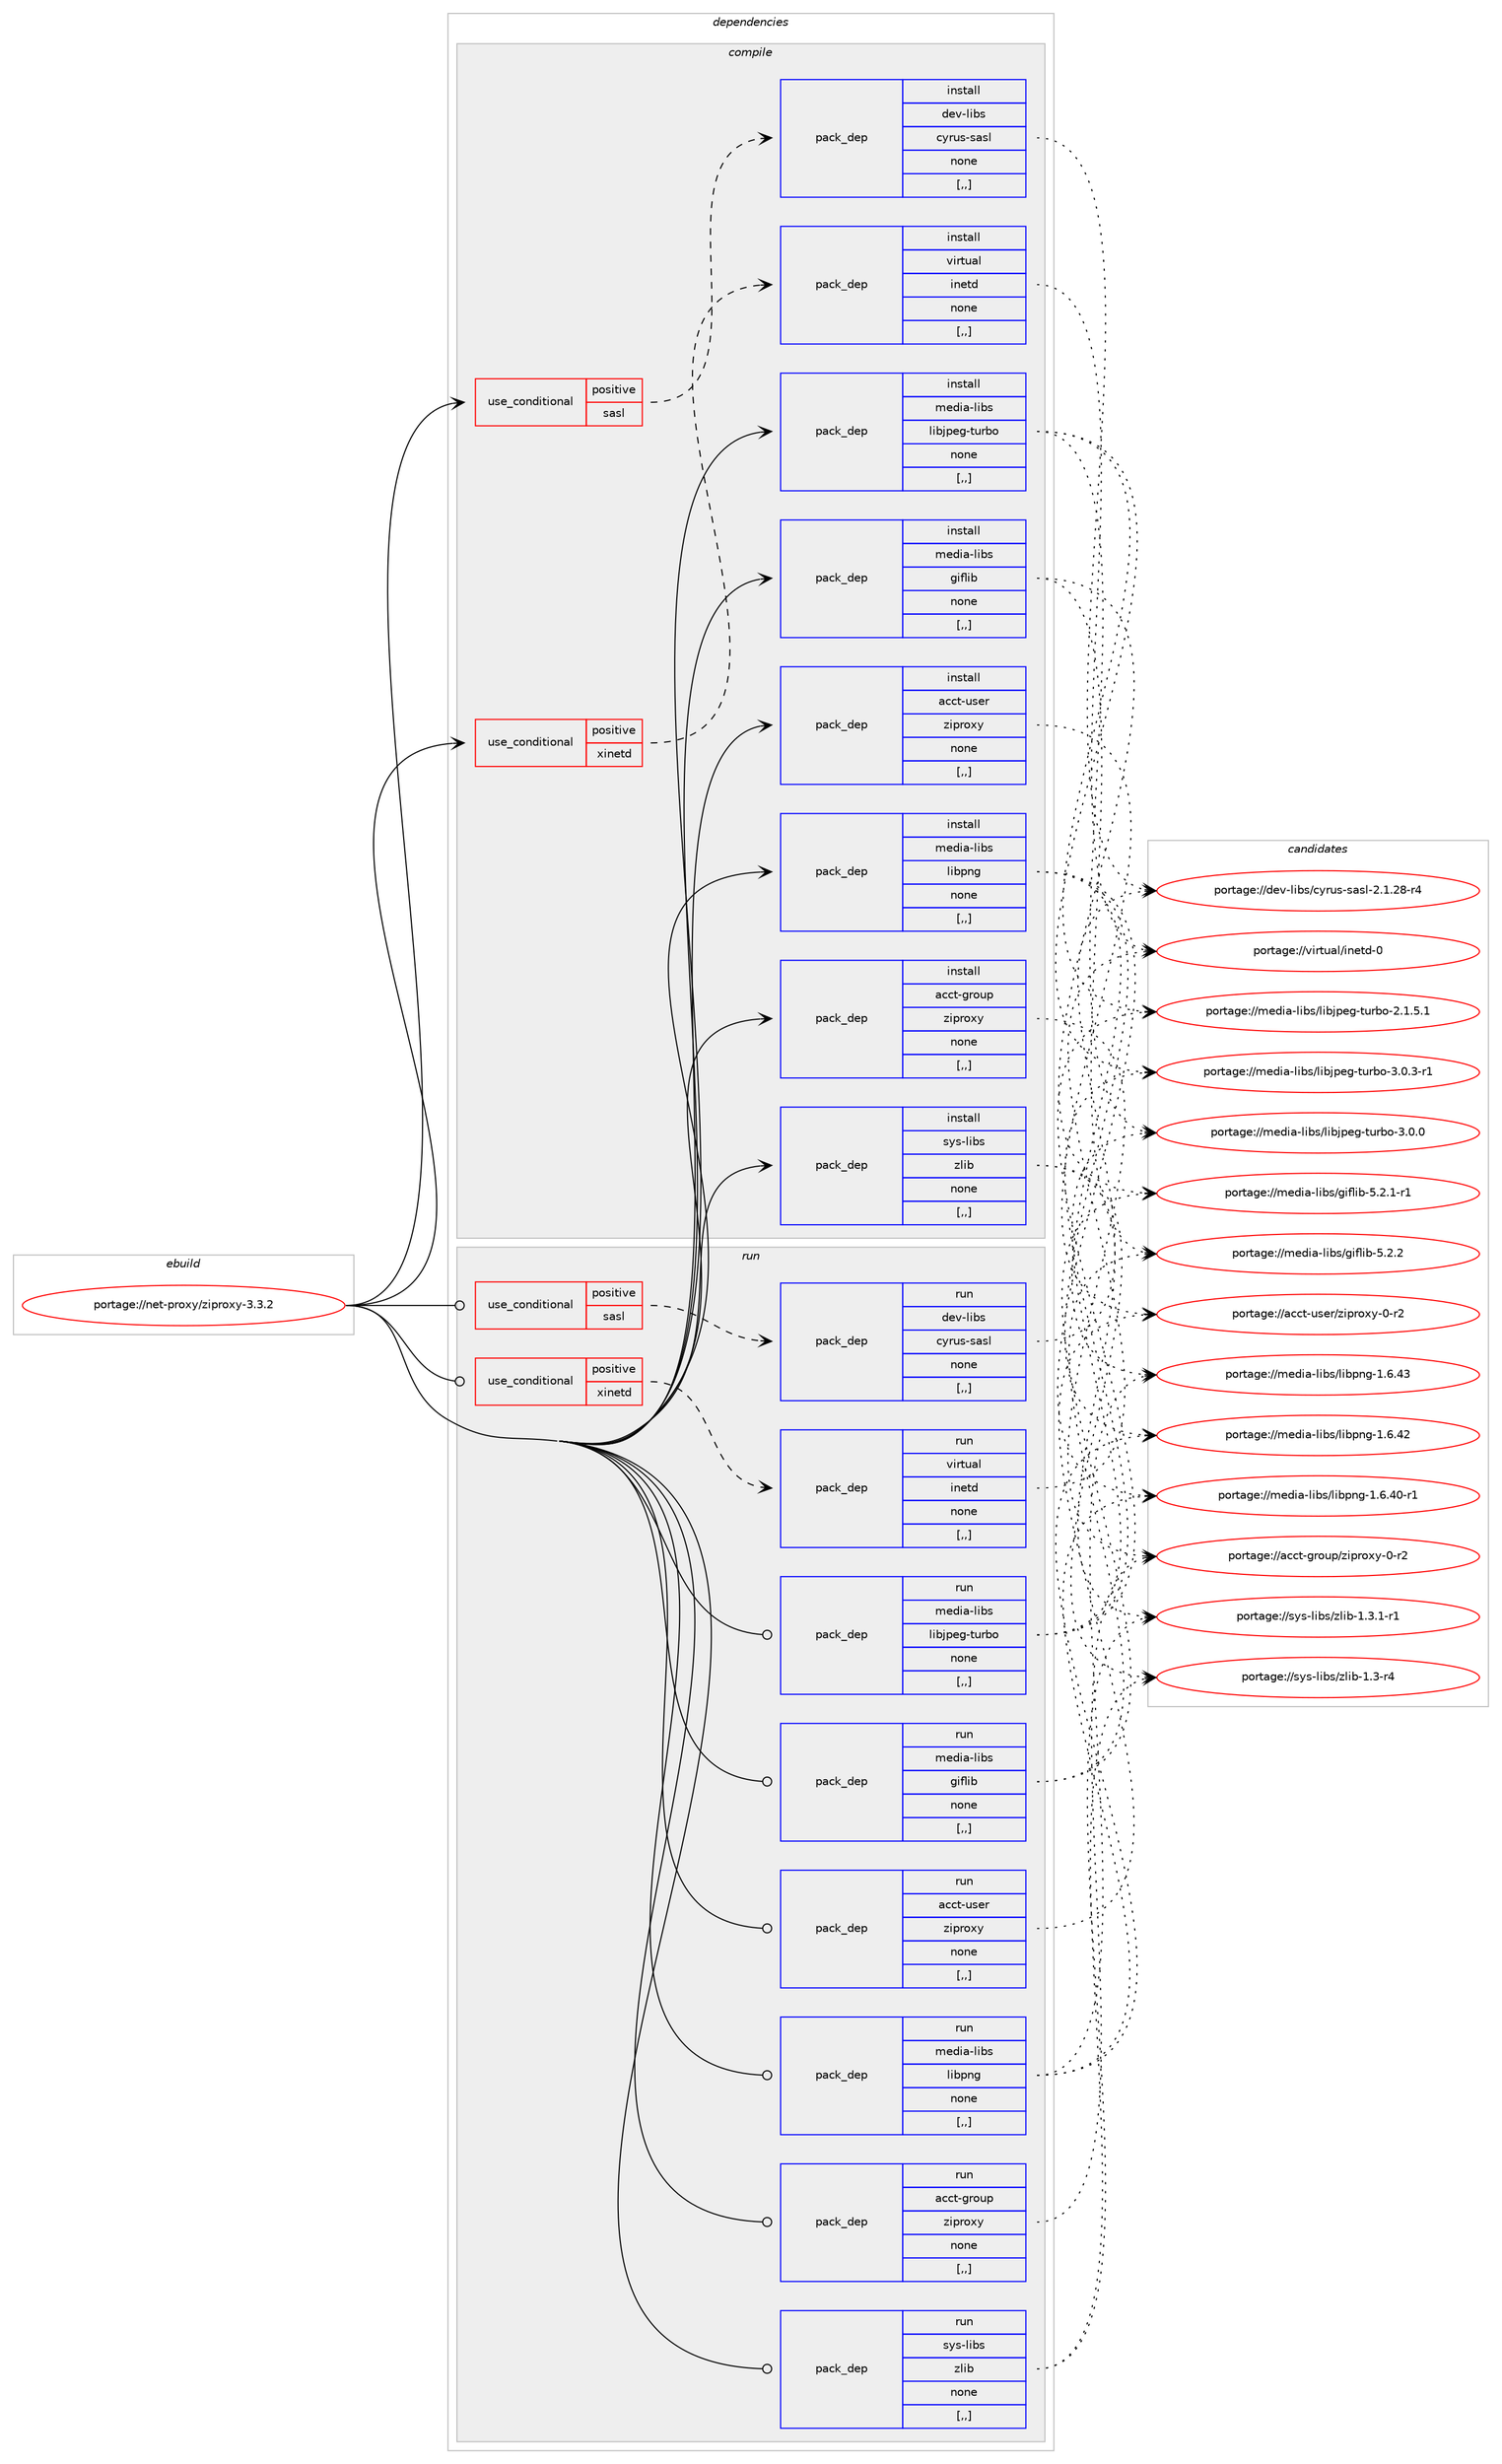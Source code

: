 digraph prolog {

# *************
# Graph options
# *************

newrank=true;
concentrate=true;
compound=true;
graph [rankdir=LR,fontname=Helvetica,fontsize=10,ranksep=1.5];#, ranksep=2.5, nodesep=0.2];
edge  [arrowhead=vee];
node  [fontname=Helvetica,fontsize=10];

# **********
# The ebuild
# **********

subgraph cluster_leftcol {
color=gray;
label=<<i>ebuild</i>>;
id [label="portage://net-proxy/ziproxy-3.3.2", color=red, width=4, href="../net-proxy/ziproxy-3.3.2.svg"];
}

# ****************
# The dependencies
# ****************

subgraph cluster_midcol {
color=gray;
label=<<i>dependencies</i>>;
subgraph cluster_compile {
fillcolor="#eeeeee";
style=filled;
label=<<i>compile</i>>;
subgraph cond101794 {
dependency384978 [label=<<TABLE BORDER="0" CELLBORDER="1" CELLSPACING="0" CELLPADDING="4"><TR><TD ROWSPAN="3" CELLPADDING="10">use_conditional</TD></TR><TR><TD>positive</TD></TR><TR><TD>sasl</TD></TR></TABLE>>, shape=none, color=red];
subgraph pack280423 {
dependency384979 [label=<<TABLE BORDER="0" CELLBORDER="1" CELLSPACING="0" CELLPADDING="4" WIDTH="220"><TR><TD ROWSPAN="6" CELLPADDING="30">pack_dep</TD></TR><TR><TD WIDTH="110">install</TD></TR><TR><TD>dev-libs</TD></TR><TR><TD>cyrus-sasl</TD></TR><TR><TD>none</TD></TR><TR><TD>[,,]</TD></TR></TABLE>>, shape=none, color=blue];
}
dependency384978:e -> dependency384979:w [weight=20,style="dashed",arrowhead="vee"];
}
id:e -> dependency384978:w [weight=20,style="solid",arrowhead="vee"];
subgraph cond101795 {
dependency384980 [label=<<TABLE BORDER="0" CELLBORDER="1" CELLSPACING="0" CELLPADDING="4"><TR><TD ROWSPAN="3" CELLPADDING="10">use_conditional</TD></TR><TR><TD>positive</TD></TR><TR><TD>xinetd</TD></TR></TABLE>>, shape=none, color=red];
subgraph pack280424 {
dependency384981 [label=<<TABLE BORDER="0" CELLBORDER="1" CELLSPACING="0" CELLPADDING="4" WIDTH="220"><TR><TD ROWSPAN="6" CELLPADDING="30">pack_dep</TD></TR><TR><TD WIDTH="110">install</TD></TR><TR><TD>virtual</TD></TR><TR><TD>inetd</TD></TR><TR><TD>none</TD></TR><TR><TD>[,,]</TD></TR></TABLE>>, shape=none, color=blue];
}
dependency384980:e -> dependency384981:w [weight=20,style="dashed",arrowhead="vee"];
}
id:e -> dependency384980:w [weight=20,style="solid",arrowhead="vee"];
subgraph pack280425 {
dependency384982 [label=<<TABLE BORDER="0" CELLBORDER="1" CELLSPACING="0" CELLPADDING="4" WIDTH="220"><TR><TD ROWSPAN="6" CELLPADDING="30">pack_dep</TD></TR><TR><TD WIDTH="110">install</TD></TR><TR><TD>acct-group</TD></TR><TR><TD>ziproxy</TD></TR><TR><TD>none</TD></TR><TR><TD>[,,]</TD></TR></TABLE>>, shape=none, color=blue];
}
id:e -> dependency384982:w [weight=20,style="solid",arrowhead="vee"];
subgraph pack280426 {
dependency384983 [label=<<TABLE BORDER="0" CELLBORDER="1" CELLSPACING="0" CELLPADDING="4" WIDTH="220"><TR><TD ROWSPAN="6" CELLPADDING="30">pack_dep</TD></TR><TR><TD WIDTH="110">install</TD></TR><TR><TD>acct-user</TD></TR><TR><TD>ziproxy</TD></TR><TR><TD>none</TD></TR><TR><TD>[,,]</TD></TR></TABLE>>, shape=none, color=blue];
}
id:e -> dependency384983:w [weight=20,style="solid",arrowhead="vee"];
subgraph pack280427 {
dependency384984 [label=<<TABLE BORDER="0" CELLBORDER="1" CELLSPACING="0" CELLPADDING="4" WIDTH="220"><TR><TD ROWSPAN="6" CELLPADDING="30">pack_dep</TD></TR><TR><TD WIDTH="110">install</TD></TR><TR><TD>media-libs</TD></TR><TR><TD>giflib</TD></TR><TR><TD>none</TD></TR><TR><TD>[,,]</TD></TR></TABLE>>, shape=none, color=blue];
}
id:e -> dependency384984:w [weight=20,style="solid",arrowhead="vee"];
subgraph pack280428 {
dependency384985 [label=<<TABLE BORDER="0" CELLBORDER="1" CELLSPACING="0" CELLPADDING="4" WIDTH="220"><TR><TD ROWSPAN="6" CELLPADDING="30">pack_dep</TD></TR><TR><TD WIDTH="110">install</TD></TR><TR><TD>media-libs</TD></TR><TR><TD>libjpeg-turbo</TD></TR><TR><TD>none</TD></TR><TR><TD>[,,]</TD></TR></TABLE>>, shape=none, color=blue];
}
id:e -> dependency384985:w [weight=20,style="solid",arrowhead="vee"];
subgraph pack280429 {
dependency384986 [label=<<TABLE BORDER="0" CELLBORDER="1" CELLSPACING="0" CELLPADDING="4" WIDTH="220"><TR><TD ROWSPAN="6" CELLPADDING="30">pack_dep</TD></TR><TR><TD WIDTH="110">install</TD></TR><TR><TD>media-libs</TD></TR><TR><TD>libpng</TD></TR><TR><TD>none</TD></TR><TR><TD>[,,]</TD></TR></TABLE>>, shape=none, color=blue];
}
id:e -> dependency384986:w [weight=20,style="solid",arrowhead="vee"];
subgraph pack280430 {
dependency384987 [label=<<TABLE BORDER="0" CELLBORDER="1" CELLSPACING="0" CELLPADDING="4" WIDTH="220"><TR><TD ROWSPAN="6" CELLPADDING="30">pack_dep</TD></TR><TR><TD WIDTH="110">install</TD></TR><TR><TD>sys-libs</TD></TR><TR><TD>zlib</TD></TR><TR><TD>none</TD></TR><TR><TD>[,,]</TD></TR></TABLE>>, shape=none, color=blue];
}
id:e -> dependency384987:w [weight=20,style="solid",arrowhead="vee"];
}
subgraph cluster_compileandrun {
fillcolor="#eeeeee";
style=filled;
label=<<i>compile and run</i>>;
}
subgraph cluster_run {
fillcolor="#eeeeee";
style=filled;
label=<<i>run</i>>;
subgraph cond101796 {
dependency384988 [label=<<TABLE BORDER="0" CELLBORDER="1" CELLSPACING="0" CELLPADDING="4"><TR><TD ROWSPAN="3" CELLPADDING="10">use_conditional</TD></TR><TR><TD>positive</TD></TR><TR><TD>sasl</TD></TR></TABLE>>, shape=none, color=red];
subgraph pack280431 {
dependency384989 [label=<<TABLE BORDER="0" CELLBORDER="1" CELLSPACING="0" CELLPADDING="4" WIDTH="220"><TR><TD ROWSPAN="6" CELLPADDING="30">pack_dep</TD></TR><TR><TD WIDTH="110">run</TD></TR><TR><TD>dev-libs</TD></TR><TR><TD>cyrus-sasl</TD></TR><TR><TD>none</TD></TR><TR><TD>[,,]</TD></TR></TABLE>>, shape=none, color=blue];
}
dependency384988:e -> dependency384989:w [weight=20,style="dashed",arrowhead="vee"];
}
id:e -> dependency384988:w [weight=20,style="solid",arrowhead="odot"];
subgraph cond101797 {
dependency384990 [label=<<TABLE BORDER="0" CELLBORDER="1" CELLSPACING="0" CELLPADDING="4"><TR><TD ROWSPAN="3" CELLPADDING="10">use_conditional</TD></TR><TR><TD>positive</TD></TR><TR><TD>xinetd</TD></TR></TABLE>>, shape=none, color=red];
subgraph pack280432 {
dependency384991 [label=<<TABLE BORDER="0" CELLBORDER="1" CELLSPACING="0" CELLPADDING="4" WIDTH="220"><TR><TD ROWSPAN="6" CELLPADDING="30">pack_dep</TD></TR><TR><TD WIDTH="110">run</TD></TR><TR><TD>virtual</TD></TR><TR><TD>inetd</TD></TR><TR><TD>none</TD></TR><TR><TD>[,,]</TD></TR></TABLE>>, shape=none, color=blue];
}
dependency384990:e -> dependency384991:w [weight=20,style="dashed",arrowhead="vee"];
}
id:e -> dependency384990:w [weight=20,style="solid",arrowhead="odot"];
subgraph pack280433 {
dependency384992 [label=<<TABLE BORDER="0" CELLBORDER="1" CELLSPACING="0" CELLPADDING="4" WIDTH="220"><TR><TD ROWSPAN="6" CELLPADDING="30">pack_dep</TD></TR><TR><TD WIDTH="110">run</TD></TR><TR><TD>acct-group</TD></TR><TR><TD>ziproxy</TD></TR><TR><TD>none</TD></TR><TR><TD>[,,]</TD></TR></TABLE>>, shape=none, color=blue];
}
id:e -> dependency384992:w [weight=20,style="solid",arrowhead="odot"];
subgraph pack280434 {
dependency384993 [label=<<TABLE BORDER="0" CELLBORDER="1" CELLSPACING="0" CELLPADDING="4" WIDTH="220"><TR><TD ROWSPAN="6" CELLPADDING="30">pack_dep</TD></TR><TR><TD WIDTH="110">run</TD></TR><TR><TD>acct-user</TD></TR><TR><TD>ziproxy</TD></TR><TR><TD>none</TD></TR><TR><TD>[,,]</TD></TR></TABLE>>, shape=none, color=blue];
}
id:e -> dependency384993:w [weight=20,style="solid",arrowhead="odot"];
subgraph pack280435 {
dependency384994 [label=<<TABLE BORDER="0" CELLBORDER="1" CELLSPACING="0" CELLPADDING="4" WIDTH="220"><TR><TD ROWSPAN="6" CELLPADDING="30">pack_dep</TD></TR><TR><TD WIDTH="110">run</TD></TR><TR><TD>media-libs</TD></TR><TR><TD>giflib</TD></TR><TR><TD>none</TD></TR><TR><TD>[,,]</TD></TR></TABLE>>, shape=none, color=blue];
}
id:e -> dependency384994:w [weight=20,style="solid",arrowhead="odot"];
subgraph pack280436 {
dependency384995 [label=<<TABLE BORDER="0" CELLBORDER="1" CELLSPACING="0" CELLPADDING="4" WIDTH="220"><TR><TD ROWSPAN="6" CELLPADDING="30">pack_dep</TD></TR><TR><TD WIDTH="110">run</TD></TR><TR><TD>media-libs</TD></TR><TR><TD>libjpeg-turbo</TD></TR><TR><TD>none</TD></TR><TR><TD>[,,]</TD></TR></TABLE>>, shape=none, color=blue];
}
id:e -> dependency384995:w [weight=20,style="solid",arrowhead="odot"];
subgraph pack280437 {
dependency384996 [label=<<TABLE BORDER="0" CELLBORDER="1" CELLSPACING="0" CELLPADDING="4" WIDTH="220"><TR><TD ROWSPAN="6" CELLPADDING="30">pack_dep</TD></TR><TR><TD WIDTH="110">run</TD></TR><TR><TD>media-libs</TD></TR><TR><TD>libpng</TD></TR><TR><TD>none</TD></TR><TR><TD>[,,]</TD></TR></TABLE>>, shape=none, color=blue];
}
id:e -> dependency384996:w [weight=20,style="solid",arrowhead="odot"];
subgraph pack280438 {
dependency384997 [label=<<TABLE BORDER="0" CELLBORDER="1" CELLSPACING="0" CELLPADDING="4" WIDTH="220"><TR><TD ROWSPAN="6" CELLPADDING="30">pack_dep</TD></TR><TR><TD WIDTH="110">run</TD></TR><TR><TD>sys-libs</TD></TR><TR><TD>zlib</TD></TR><TR><TD>none</TD></TR><TR><TD>[,,]</TD></TR></TABLE>>, shape=none, color=blue];
}
id:e -> dependency384997:w [weight=20,style="solid",arrowhead="odot"];
}
}

# **************
# The candidates
# **************

subgraph cluster_choices {
rank=same;
color=gray;
label=<<i>candidates</i>>;

subgraph choice280423 {
color=black;
nodesep=1;
choice100101118451081059811547991211141171154511597115108455046494650564511452 [label="portage://dev-libs/cyrus-sasl-2.1.28-r4", color=red, width=4,href="../dev-libs/cyrus-sasl-2.1.28-r4.svg"];
dependency384979:e -> choice100101118451081059811547991211141171154511597115108455046494650564511452:w [style=dotted,weight="100"];
}
subgraph choice280424 {
color=black;
nodesep=1;
choice11810511411611797108471051101011161004548 [label="portage://virtual/inetd-0", color=red, width=4,href="../virtual/inetd-0.svg"];
dependency384981:e -> choice11810511411611797108471051101011161004548:w [style=dotted,weight="100"];
}
subgraph choice280425 {
color=black;
nodesep=1;
choice979999116451031141111171124712210511211411112012145484511450 [label="portage://acct-group/ziproxy-0-r2", color=red, width=4,href="../acct-group/ziproxy-0-r2.svg"];
dependency384982:e -> choice979999116451031141111171124712210511211411112012145484511450:w [style=dotted,weight="100"];
}
subgraph choice280426 {
color=black;
nodesep=1;
choice979999116451171151011144712210511211411112012145484511450 [label="portage://acct-user/ziproxy-0-r2", color=red, width=4,href="../acct-user/ziproxy-0-r2.svg"];
dependency384983:e -> choice979999116451171151011144712210511211411112012145484511450:w [style=dotted,weight="100"];
}
subgraph choice280427 {
color=black;
nodesep=1;
choice1091011001059745108105981154710310510210810598455346504650 [label="portage://media-libs/giflib-5.2.2", color=red, width=4,href="../media-libs/giflib-5.2.2.svg"];
choice10910110010597451081059811547103105102108105984553465046494511449 [label="portage://media-libs/giflib-5.2.1-r1", color=red, width=4,href="../media-libs/giflib-5.2.1-r1.svg"];
dependency384984:e -> choice1091011001059745108105981154710310510210810598455346504650:w [style=dotted,weight="100"];
dependency384984:e -> choice10910110010597451081059811547103105102108105984553465046494511449:w [style=dotted,weight="100"];
}
subgraph choice280428 {
color=black;
nodesep=1;
choice109101100105974510810598115471081059810611210110345116117114981114551464846514511449 [label="portage://media-libs/libjpeg-turbo-3.0.3-r1", color=red, width=4,href="../media-libs/libjpeg-turbo-3.0.3-r1.svg"];
choice10910110010597451081059811547108105981061121011034511611711498111455146484648 [label="portage://media-libs/libjpeg-turbo-3.0.0", color=red, width=4,href="../media-libs/libjpeg-turbo-3.0.0.svg"];
choice109101100105974510810598115471081059810611210110345116117114981114550464946534649 [label="portage://media-libs/libjpeg-turbo-2.1.5.1", color=red, width=4,href="../media-libs/libjpeg-turbo-2.1.5.1.svg"];
dependency384985:e -> choice109101100105974510810598115471081059810611210110345116117114981114551464846514511449:w [style=dotted,weight="100"];
dependency384985:e -> choice10910110010597451081059811547108105981061121011034511611711498111455146484648:w [style=dotted,weight="100"];
dependency384985:e -> choice109101100105974510810598115471081059810611210110345116117114981114550464946534649:w [style=dotted,weight="100"];
}
subgraph choice280429 {
color=black;
nodesep=1;
choice109101100105974510810598115471081059811211010345494654465251 [label="portage://media-libs/libpng-1.6.43", color=red, width=4,href="../media-libs/libpng-1.6.43.svg"];
choice109101100105974510810598115471081059811211010345494654465250 [label="portage://media-libs/libpng-1.6.42", color=red, width=4,href="../media-libs/libpng-1.6.42.svg"];
choice1091011001059745108105981154710810598112110103454946544652484511449 [label="portage://media-libs/libpng-1.6.40-r1", color=red, width=4,href="../media-libs/libpng-1.6.40-r1.svg"];
dependency384986:e -> choice109101100105974510810598115471081059811211010345494654465251:w [style=dotted,weight="100"];
dependency384986:e -> choice109101100105974510810598115471081059811211010345494654465250:w [style=dotted,weight="100"];
dependency384986:e -> choice1091011001059745108105981154710810598112110103454946544652484511449:w [style=dotted,weight="100"];
}
subgraph choice280430 {
color=black;
nodesep=1;
choice115121115451081059811547122108105984549465146494511449 [label="portage://sys-libs/zlib-1.3.1-r1", color=red, width=4,href="../sys-libs/zlib-1.3.1-r1.svg"];
choice11512111545108105981154712210810598454946514511452 [label="portage://sys-libs/zlib-1.3-r4", color=red, width=4,href="../sys-libs/zlib-1.3-r4.svg"];
dependency384987:e -> choice115121115451081059811547122108105984549465146494511449:w [style=dotted,weight="100"];
dependency384987:e -> choice11512111545108105981154712210810598454946514511452:w [style=dotted,weight="100"];
}
subgraph choice280431 {
color=black;
nodesep=1;
choice100101118451081059811547991211141171154511597115108455046494650564511452 [label="portage://dev-libs/cyrus-sasl-2.1.28-r4", color=red, width=4,href="../dev-libs/cyrus-sasl-2.1.28-r4.svg"];
dependency384989:e -> choice100101118451081059811547991211141171154511597115108455046494650564511452:w [style=dotted,weight="100"];
}
subgraph choice280432 {
color=black;
nodesep=1;
choice11810511411611797108471051101011161004548 [label="portage://virtual/inetd-0", color=red, width=4,href="../virtual/inetd-0.svg"];
dependency384991:e -> choice11810511411611797108471051101011161004548:w [style=dotted,weight="100"];
}
subgraph choice280433 {
color=black;
nodesep=1;
choice979999116451031141111171124712210511211411112012145484511450 [label="portage://acct-group/ziproxy-0-r2", color=red, width=4,href="../acct-group/ziproxy-0-r2.svg"];
dependency384992:e -> choice979999116451031141111171124712210511211411112012145484511450:w [style=dotted,weight="100"];
}
subgraph choice280434 {
color=black;
nodesep=1;
choice979999116451171151011144712210511211411112012145484511450 [label="portage://acct-user/ziproxy-0-r2", color=red, width=4,href="../acct-user/ziproxy-0-r2.svg"];
dependency384993:e -> choice979999116451171151011144712210511211411112012145484511450:w [style=dotted,weight="100"];
}
subgraph choice280435 {
color=black;
nodesep=1;
choice1091011001059745108105981154710310510210810598455346504650 [label="portage://media-libs/giflib-5.2.2", color=red, width=4,href="../media-libs/giflib-5.2.2.svg"];
choice10910110010597451081059811547103105102108105984553465046494511449 [label="portage://media-libs/giflib-5.2.1-r1", color=red, width=4,href="../media-libs/giflib-5.2.1-r1.svg"];
dependency384994:e -> choice1091011001059745108105981154710310510210810598455346504650:w [style=dotted,weight="100"];
dependency384994:e -> choice10910110010597451081059811547103105102108105984553465046494511449:w [style=dotted,weight="100"];
}
subgraph choice280436 {
color=black;
nodesep=1;
choice109101100105974510810598115471081059810611210110345116117114981114551464846514511449 [label="portage://media-libs/libjpeg-turbo-3.0.3-r1", color=red, width=4,href="../media-libs/libjpeg-turbo-3.0.3-r1.svg"];
choice10910110010597451081059811547108105981061121011034511611711498111455146484648 [label="portage://media-libs/libjpeg-turbo-3.0.0", color=red, width=4,href="../media-libs/libjpeg-turbo-3.0.0.svg"];
choice109101100105974510810598115471081059810611210110345116117114981114550464946534649 [label="portage://media-libs/libjpeg-turbo-2.1.5.1", color=red, width=4,href="../media-libs/libjpeg-turbo-2.1.5.1.svg"];
dependency384995:e -> choice109101100105974510810598115471081059810611210110345116117114981114551464846514511449:w [style=dotted,weight="100"];
dependency384995:e -> choice10910110010597451081059811547108105981061121011034511611711498111455146484648:w [style=dotted,weight="100"];
dependency384995:e -> choice109101100105974510810598115471081059810611210110345116117114981114550464946534649:w [style=dotted,weight="100"];
}
subgraph choice280437 {
color=black;
nodesep=1;
choice109101100105974510810598115471081059811211010345494654465251 [label="portage://media-libs/libpng-1.6.43", color=red, width=4,href="../media-libs/libpng-1.6.43.svg"];
choice109101100105974510810598115471081059811211010345494654465250 [label="portage://media-libs/libpng-1.6.42", color=red, width=4,href="../media-libs/libpng-1.6.42.svg"];
choice1091011001059745108105981154710810598112110103454946544652484511449 [label="portage://media-libs/libpng-1.6.40-r1", color=red, width=4,href="../media-libs/libpng-1.6.40-r1.svg"];
dependency384996:e -> choice109101100105974510810598115471081059811211010345494654465251:w [style=dotted,weight="100"];
dependency384996:e -> choice109101100105974510810598115471081059811211010345494654465250:w [style=dotted,weight="100"];
dependency384996:e -> choice1091011001059745108105981154710810598112110103454946544652484511449:w [style=dotted,weight="100"];
}
subgraph choice280438 {
color=black;
nodesep=1;
choice115121115451081059811547122108105984549465146494511449 [label="portage://sys-libs/zlib-1.3.1-r1", color=red, width=4,href="../sys-libs/zlib-1.3.1-r1.svg"];
choice11512111545108105981154712210810598454946514511452 [label="portage://sys-libs/zlib-1.3-r4", color=red, width=4,href="../sys-libs/zlib-1.3-r4.svg"];
dependency384997:e -> choice115121115451081059811547122108105984549465146494511449:w [style=dotted,weight="100"];
dependency384997:e -> choice11512111545108105981154712210810598454946514511452:w [style=dotted,weight="100"];
}
}

}
